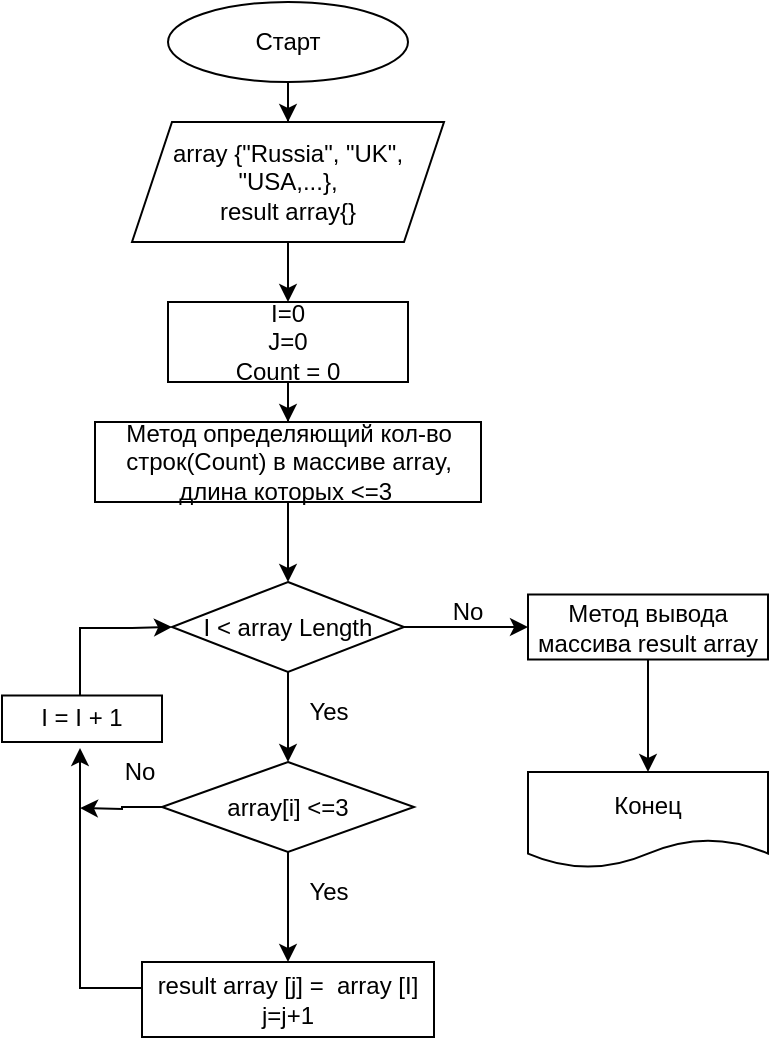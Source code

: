 <mxfile version="20.6.0"><diagram id="qd7DACP-6UE6-01A2467" name="Страница 1"><mxGraphModel dx="946" dy="673" grid="1" gridSize="10" guides="1" tooltips="1" connect="1" arrows="1" fold="1" page="1" pageScale="1" pageWidth="827" pageHeight="1169" math="0" shadow="0"><root><mxCell id="0"/><mxCell id="1" parent="0"/><mxCell id="_jNXgkNkxdXUVFVdNknF-5" value="" style="edgeStyle=orthogonalEdgeStyle;rounded=0;orthogonalLoop=1;jettySize=auto;html=1;" edge="1" parent="1" source="_jNXgkNkxdXUVFVdNknF-1" target="_jNXgkNkxdXUVFVdNknF-4"><mxGeometry relative="1" as="geometry"/></mxCell><mxCell id="_jNXgkNkxdXUVFVdNknF-1" value="array {&quot;Russia&quot;, &quot;UK&quot;, &quot;USA,...},&lt;br&gt;result array{}" style="shape=parallelogram;perimeter=parallelogramPerimeter;whiteSpace=wrap;html=1;fixedSize=1;" vertex="1" parent="1"><mxGeometry x="336" y="70" width="156" height="60" as="geometry"/></mxCell><mxCell id="_jNXgkNkxdXUVFVdNknF-3" value="" style="edgeStyle=orthogonalEdgeStyle;rounded=0;orthogonalLoop=1;jettySize=auto;html=1;" edge="1" parent="1" source="_jNXgkNkxdXUVFVdNknF-2" target="_jNXgkNkxdXUVFVdNknF-1"><mxGeometry relative="1" as="geometry"/></mxCell><mxCell id="_jNXgkNkxdXUVFVdNknF-2" value="Старт" style="ellipse;whiteSpace=wrap;html=1;" vertex="1" parent="1"><mxGeometry x="354" y="10" width="120" height="40" as="geometry"/></mxCell><mxCell id="_jNXgkNkxdXUVFVdNknF-7" value="" style="edgeStyle=orthogonalEdgeStyle;rounded=0;orthogonalLoop=1;jettySize=auto;html=1;entryX=0.5;entryY=0;entryDx=0;entryDy=0;" edge="1" parent="1" source="_jNXgkNkxdXUVFVdNknF-4" target="_jNXgkNkxdXUVFVdNknF-32"><mxGeometry relative="1" as="geometry"><mxPoint x="414" y="220" as="targetPoint"/></mxGeometry></mxCell><mxCell id="_jNXgkNkxdXUVFVdNknF-4" value="I=0&lt;br&gt;J=0&lt;br&gt;Count = 0" style="whiteSpace=wrap;html=1;" vertex="1" parent="1"><mxGeometry x="354" y="160" width="120" height="40" as="geometry"/></mxCell><mxCell id="_jNXgkNkxdXUVFVdNknF-17" value="" style="edgeStyle=orthogonalEdgeStyle;rounded=0;orthogonalLoop=1;jettySize=auto;html=1;" edge="1" parent="1" source="_jNXgkNkxdXUVFVdNknF-6" target="_jNXgkNkxdXUVFVdNknF-16"><mxGeometry relative="1" as="geometry"/></mxCell><mxCell id="_jNXgkNkxdXUVFVdNknF-23" value="" style="edgeStyle=orthogonalEdgeStyle;rounded=0;orthogonalLoop=1;jettySize=auto;html=1;" edge="1" parent="1" source="_jNXgkNkxdXUVFVdNknF-6" target="_jNXgkNkxdXUVFVdNknF-22"><mxGeometry relative="1" as="geometry"/></mxCell><mxCell id="_jNXgkNkxdXUVFVdNknF-6" value="I &amp;lt; array Length" style="rhombus;whiteSpace=wrap;html=1;" vertex="1" parent="1"><mxGeometry x="356" y="300" width="116" height="45" as="geometry"/></mxCell><mxCell id="_jNXgkNkxdXUVFVdNknF-10" value="Yes" style="text;html=1;align=center;verticalAlign=middle;resizable=0;points=[];autosize=1;strokeColor=none;fillColor=none;" vertex="1" parent="1"><mxGeometry x="414" y="440" width="40" height="30" as="geometry"/></mxCell><mxCell id="_jNXgkNkxdXUVFVdNknF-13" value="No" style="text;html=1;strokeColor=none;fillColor=none;align=center;verticalAlign=middle;whiteSpace=wrap;rounded=0;" vertex="1" parent="1"><mxGeometry x="474" y="300" width="60" height="30" as="geometry"/></mxCell><mxCell id="_jNXgkNkxdXUVFVdNknF-19" value="" style="edgeStyle=orthogonalEdgeStyle;rounded=0;orthogonalLoop=1;jettySize=auto;html=1;" edge="1" parent="1" source="_jNXgkNkxdXUVFVdNknF-16" target="_jNXgkNkxdXUVFVdNknF-18"><mxGeometry relative="1" as="geometry"/></mxCell><mxCell id="_jNXgkNkxdXUVFVdNknF-29" style="edgeStyle=orthogonalEdgeStyle;rounded=0;orthogonalLoop=1;jettySize=auto;html=1;" edge="1" parent="1" source="_jNXgkNkxdXUVFVdNknF-16"><mxGeometry relative="1" as="geometry"><mxPoint x="310" y="413" as="targetPoint"/></mxGeometry></mxCell><mxCell id="_jNXgkNkxdXUVFVdNknF-16" value="array[i] &amp;lt;=3" style="rhombus;whiteSpace=wrap;html=1;" vertex="1" parent="1"><mxGeometry x="351" y="390" width="126" height="45" as="geometry"/></mxCell><mxCell id="_jNXgkNkxdXUVFVdNknF-35" style="edgeStyle=orthogonalEdgeStyle;rounded=0;orthogonalLoop=1;jettySize=auto;html=1;" edge="1" parent="1" source="_jNXgkNkxdXUVFVdNknF-18"><mxGeometry relative="1" as="geometry"><mxPoint x="310" y="383" as="targetPoint"/><Array as="points"><mxPoint x="310" y="503"/></Array></mxGeometry></mxCell><mxCell id="_jNXgkNkxdXUVFVdNknF-18" value="result array [j] = &amp;nbsp;array [I]&lt;br&gt;j=j+1" style="whiteSpace=wrap;html=1;" vertex="1" parent="1"><mxGeometry x="341" y="490" width="146" height="37.5" as="geometry"/></mxCell><mxCell id="_jNXgkNkxdXUVFVdNknF-43" value="" style="edgeStyle=orthogonalEdgeStyle;rounded=0;orthogonalLoop=1;jettySize=auto;html=1;" edge="1" parent="1" source="_jNXgkNkxdXUVFVdNknF-22" target="_jNXgkNkxdXUVFVdNknF-42"><mxGeometry relative="1" as="geometry"/></mxCell><mxCell id="_jNXgkNkxdXUVFVdNknF-22" value="Метод вывода массива result array" style="whiteSpace=wrap;html=1;" vertex="1" parent="1"><mxGeometry x="534" y="306.25" width="120" height="32.5" as="geometry"/></mxCell><mxCell id="_jNXgkNkxdXUVFVdNknF-30" value="No" style="text;html=1;strokeColor=none;fillColor=none;align=center;verticalAlign=middle;whiteSpace=wrap;rounded=0;" vertex="1" parent="1"><mxGeometry x="310" y="380" width="60" height="30" as="geometry"/></mxCell><mxCell id="_jNXgkNkxdXUVFVdNknF-31" value="Yes" style="text;html=1;align=center;verticalAlign=middle;resizable=0;points=[];autosize=1;strokeColor=none;fillColor=none;" vertex="1" parent="1"><mxGeometry x="414" y="350" width="40" height="30" as="geometry"/></mxCell><mxCell id="_jNXgkNkxdXUVFVdNknF-33" value="" style="edgeStyle=orthogonalEdgeStyle;rounded=0;orthogonalLoop=1;jettySize=auto;html=1;" edge="1" parent="1" source="_jNXgkNkxdXUVFVdNknF-32" target="_jNXgkNkxdXUVFVdNknF-6"><mxGeometry relative="1" as="geometry"/></mxCell><mxCell id="_jNXgkNkxdXUVFVdNknF-32" value="Метод определяющий кол-во строк(Count) в массиве array, длина которых &amp;lt;=3&amp;nbsp;" style="rounded=0;whiteSpace=wrap;html=1;" vertex="1" parent="1"><mxGeometry x="317.5" y="220" width="193" height="40" as="geometry"/></mxCell><mxCell id="_jNXgkNkxdXUVFVdNknF-39" style="edgeStyle=orthogonalEdgeStyle;rounded=0;orthogonalLoop=1;jettySize=auto;html=1;entryX=0;entryY=0.5;entryDx=0;entryDy=0;" edge="1" parent="1" source="_jNXgkNkxdXUVFVdNknF-34" target="_jNXgkNkxdXUVFVdNknF-6"><mxGeometry relative="1" as="geometry"><Array as="points"><mxPoint x="310" y="323"/><mxPoint x="336" y="323"/></Array></mxGeometry></mxCell><mxCell id="_jNXgkNkxdXUVFVdNknF-34" value="I = I + 1" style="rounded=0;whiteSpace=wrap;html=1;" vertex="1" parent="1"><mxGeometry x="271" y="356.75" width="80" height="23.25" as="geometry"/></mxCell><mxCell id="_jNXgkNkxdXUVFVdNknF-42" value="Конец" style="shape=document;whiteSpace=wrap;html=1;boundedLbl=1;" vertex="1" parent="1"><mxGeometry x="534" y="395" width="120" height="48" as="geometry"/></mxCell></root></mxGraphModel></diagram></mxfile>